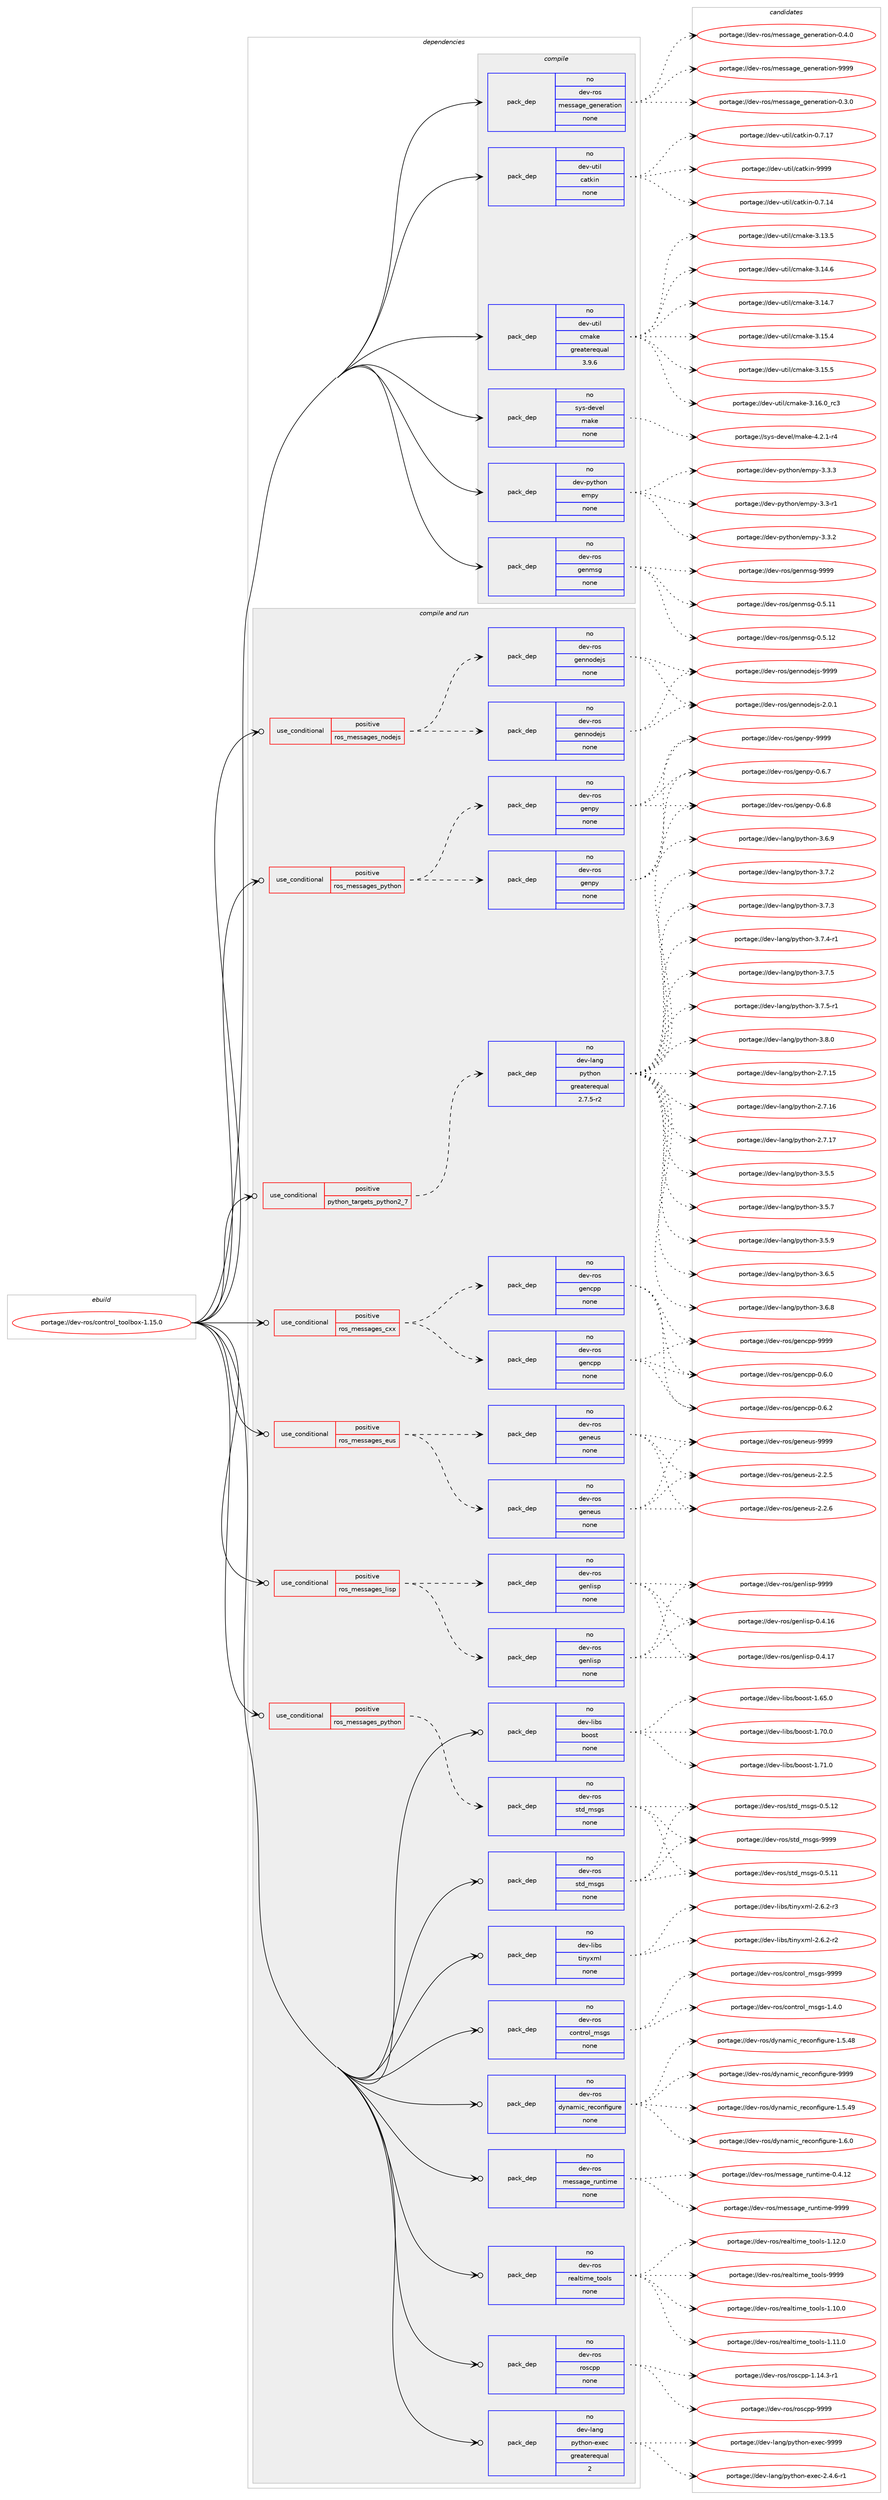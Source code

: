 digraph prolog {

# *************
# Graph options
# *************

newrank=true;
concentrate=true;
compound=true;
graph [rankdir=LR,fontname=Helvetica,fontsize=10,ranksep=1.5];#, ranksep=2.5, nodesep=0.2];
edge  [arrowhead=vee];
node  [fontname=Helvetica,fontsize=10];

# **********
# The ebuild
# **********

subgraph cluster_leftcol {
color=gray;
rank=same;
label=<<i>ebuild</i>>;
id [label="portage://dev-ros/control_toolbox-1.15.0", color=red, width=4, href="../dev-ros/control_toolbox-1.15.0.svg"];
}

# ****************
# The dependencies
# ****************

subgraph cluster_midcol {
color=gray;
label=<<i>dependencies</i>>;
subgraph cluster_compile {
fillcolor="#eeeeee";
style=filled;
label=<<i>compile</i>>;
subgraph pack139416 {
dependency185075 [label=<<TABLE BORDER="0" CELLBORDER="1" CELLSPACING="0" CELLPADDING="4" WIDTH="220"><TR><TD ROWSPAN="6" CELLPADDING="30">pack_dep</TD></TR><TR><TD WIDTH="110">no</TD></TR><TR><TD>dev-python</TD></TR><TR><TD>empy</TD></TR><TR><TD>none</TD></TR><TR><TD></TD></TR></TABLE>>, shape=none, color=blue];
}
id:e -> dependency185075:w [weight=20,style="solid",arrowhead="vee"];
subgraph pack139417 {
dependency185076 [label=<<TABLE BORDER="0" CELLBORDER="1" CELLSPACING="0" CELLPADDING="4" WIDTH="220"><TR><TD ROWSPAN="6" CELLPADDING="30">pack_dep</TD></TR><TR><TD WIDTH="110">no</TD></TR><TR><TD>dev-ros</TD></TR><TR><TD>genmsg</TD></TR><TR><TD>none</TD></TR><TR><TD></TD></TR></TABLE>>, shape=none, color=blue];
}
id:e -> dependency185076:w [weight=20,style="solid",arrowhead="vee"];
subgraph pack139418 {
dependency185077 [label=<<TABLE BORDER="0" CELLBORDER="1" CELLSPACING="0" CELLPADDING="4" WIDTH="220"><TR><TD ROWSPAN="6" CELLPADDING="30">pack_dep</TD></TR><TR><TD WIDTH="110">no</TD></TR><TR><TD>dev-ros</TD></TR><TR><TD>message_generation</TD></TR><TR><TD>none</TD></TR><TR><TD></TD></TR></TABLE>>, shape=none, color=blue];
}
id:e -> dependency185077:w [weight=20,style="solid",arrowhead="vee"];
subgraph pack139419 {
dependency185078 [label=<<TABLE BORDER="0" CELLBORDER="1" CELLSPACING="0" CELLPADDING="4" WIDTH="220"><TR><TD ROWSPAN="6" CELLPADDING="30">pack_dep</TD></TR><TR><TD WIDTH="110">no</TD></TR><TR><TD>dev-util</TD></TR><TR><TD>catkin</TD></TR><TR><TD>none</TD></TR><TR><TD></TD></TR></TABLE>>, shape=none, color=blue];
}
id:e -> dependency185078:w [weight=20,style="solid",arrowhead="vee"];
subgraph pack139420 {
dependency185079 [label=<<TABLE BORDER="0" CELLBORDER="1" CELLSPACING="0" CELLPADDING="4" WIDTH="220"><TR><TD ROWSPAN="6" CELLPADDING="30">pack_dep</TD></TR><TR><TD WIDTH="110">no</TD></TR><TR><TD>dev-util</TD></TR><TR><TD>cmake</TD></TR><TR><TD>greaterequal</TD></TR><TR><TD>3.9.6</TD></TR></TABLE>>, shape=none, color=blue];
}
id:e -> dependency185079:w [weight=20,style="solid",arrowhead="vee"];
subgraph pack139421 {
dependency185080 [label=<<TABLE BORDER="0" CELLBORDER="1" CELLSPACING="0" CELLPADDING="4" WIDTH="220"><TR><TD ROWSPAN="6" CELLPADDING="30">pack_dep</TD></TR><TR><TD WIDTH="110">no</TD></TR><TR><TD>sys-devel</TD></TR><TR><TD>make</TD></TR><TR><TD>none</TD></TR><TR><TD></TD></TR></TABLE>>, shape=none, color=blue];
}
id:e -> dependency185080:w [weight=20,style="solid",arrowhead="vee"];
}
subgraph cluster_compileandrun {
fillcolor="#eeeeee";
style=filled;
label=<<i>compile and run</i>>;
subgraph cond42231 {
dependency185081 [label=<<TABLE BORDER="0" CELLBORDER="1" CELLSPACING="0" CELLPADDING="4"><TR><TD ROWSPAN="3" CELLPADDING="10">use_conditional</TD></TR><TR><TD>positive</TD></TR><TR><TD>python_targets_python2_7</TD></TR></TABLE>>, shape=none, color=red];
subgraph pack139422 {
dependency185082 [label=<<TABLE BORDER="0" CELLBORDER="1" CELLSPACING="0" CELLPADDING="4" WIDTH="220"><TR><TD ROWSPAN="6" CELLPADDING="30">pack_dep</TD></TR><TR><TD WIDTH="110">no</TD></TR><TR><TD>dev-lang</TD></TR><TR><TD>python</TD></TR><TR><TD>greaterequal</TD></TR><TR><TD>2.7.5-r2</TD></TR></TABLE>>, shape=none, color=blue];
}
dependency185081:e -> dependency185082:w [weight=20,style="dashed",arrowhead="vee"];
}
id:e -> dependency185081:w [weight=20,style="solid",arrowhead="odotvee"];
subgraph cond42232 {
dependency185083 [label=<<TABLE BORDER="0" CELLBORDER="1" CELLSPACING="0" CELLPADDING="4"><TR><TD ROWSPAN="3" CELLPADDING="10">use_conditional</TD></TR><TR><TD>positive</TD></TR><TR><TD>ros_messages_cxx</TD></TR></TABLE>>, shape=none, color=red];
subgraph pack139423 {
dependency185084 [label=<<TABLE BORDER="0" CELLBORDER="1" CELLSPACING="0" CELLPADDING="4" WIDTH="220"><TR><TD ROWSPAN="6" CELLPADDING="30">pack_dep</TD></TR><TR><TD WIDTH="110">no</TD></TR><TR><TD>dev-ros</TD></TR><TR><TD>gencpp</TD></TR><TR><TD>none</TD></TR><TR><TD></TD></TR></TABLE>>, shape=none, color=blue];
}
dependency185083:e -> dependency185084:w [weight=20,style="dashed",arrowhead="vee"];
subgraph pack139424 {
dependency185085 [label=<<TABLE BORDER="0" CELLBORDER="1" CELLSPACING="0" CELLPADDING="4" WIDTH="220"><TR><TD ROWSPAN="6" CELLPADDING="30">pack_dep</TD></TR><TR><TD WIDTH="110">no</TD></TR><TR><TD>dev-ros</TD></TR><TR><TD>gencpp</TD></TR><TR><TD>none</TD></TR><TR><TD></TD></TR></TABLE>>, shape=none, color=blue];
}
dependency185083:e -> dependency185085:w [weight=20,style="dashed",arrowhead="vee"];
}
id:e -> dependency185083:w [weight=20,style="solid",arrowhead="odotvee"];
subgraph cond42233 {
dependency185086 [label=<<TABLE BORDER="0" CELLBORDER="1" CELLSPACING="0" CELLPADDING="4"><TR><TD ROWSPAN="3" CELLPADDING="10">use_conditional</TD></TR><TR><TD>positive</TD></TR><TR><TD>ros_messages_eus</TD></TR></TABLE>>, shape=none, color=red];
subgraph pack139425 {
dependency185087 [label=<<TABLE BORDER="0" CELLBORDER="1" CELLSPACING="0" CELLPADDING="4" WIDTH="220"><TR><TD ROWSPAN="6" CELLPADDING="30">pack_dep</TD></TR><TR><TD WIDTH="110">no</TD></TR><TR><TD>dev-ros</TD></TR><TR><TD>geneus</TD></TR><TR><TD>none</TD></TR><TR><TD></TD></TR></TABLE>>, shape=none, color=blue];
}
dependency185086:e -> dependency185087:w [weight=20,style="dashed",arrowhead="vee"];
subgraph pack139426 {
dependency185088 [label=<<TABLE BORDER="0" CELLBORDER="1" CELLSPACING="0" CELLPADDING="4" WIDTH="220"><TR><TD ROWSPAN="6" CELLPADDING="30">pack_dep</TD></TR><TR><TD WIDTH="110">no</TD></TR><TR><TD>dev-ros</TD></TR><TR><TD>geneus</TD></TR><TR><TD>none</TD></TR><TR><TD></TD></TR></TABLE>>, shape=none, color=blue];
}
dependency185086:e -> dependency185088:w [weight=20,style="dashed",arrowhead="vee"];
}
id:e -> dependency185086:w [weight=20,style="solid",arrowhead="odotvee"];
subgraph cond42234 {
dependency185089 [label=<<TABLE BORDER="0" CELLBORDER="1" CELLSPACING="0" CELLPADDING="4"><TR><TD ROWSPAN="3" CELLPADDING="10">use_conditional</TD></TR><TR><TD>positive</TD></TR><TR><TD>ros_messages_lisp</TD></TR></TABLE>>, shape=none, color=red];
subgraph pack139427 {
dependency185090 [label=<<TABLE BORDER="0" CELLBORDER="1" CELLSPACING="0" CELLPADDING="4" WIDTH="220"><TR><TD ROWSPAN="6" CELLPADDING="30">pack_dep</TD></TR><TR><TD WIDTH="110">no</TD></TR><TR><TD>dev-ros</TD></TR><TR><TD>genlisp</TD></TR><TR><TD>none</TD></TR><TR><TD></TD></TR></TABLE>>, shape=none, color=blue];
}
dependency185089:e -> dependency185090:w [weight=20,style="dashed",arrowhead="vee"];
subgraph pack139428 {
dependency185091 [label=<<TABLE BORDER="0" CELLBORDER="1" CELLSPACING="0" CELLPADDING="4" WIDTH="220"><TR><TD ROWSPAN="6" CELLPADDING="30">pack_dep</TD></TR><TR><TD WIDTH="110">no</TD></TR><TR><TD>dev-ros</TD></TR><TR><TD>genlisp</TD></TR><TR><TD>none</TD></TR><TR><TD></TD></TR></TABLE>>, shape=none, color=blue];
}
dependency185089:e -> dependency185091:w [weight=20,style="dashed",arrowhead="vee"];
}
id:e -> dependency185089:w [weight=20,style="solid",arrowhead="odotvee"];
subgraph cond42235 {
dependency185092 [label=<<TABLE BORDER="0" CELLBORDER="1" CELLSPACING="0" CELLPADDING="4"><TR><TD ROWSPAN="3" CELLPADDING="10">use_conditional</TD></TR><TR><TD>positive</TD></TR><TR><TD>ros_messages_nodejs</TD></TR></TABLE>>, shape=none, color=red];
subgraph pack139429 {
dependency185093 [label=<<TABLE BORDER="0" CELLBORDER="1" CELLSPACING="0" CELLPADDING="4" WIDTH="220"><TR><TD ROWSPAN="6" CELLPADDING="30">pack_dep</TD></TR><TR><TD WIDTH="110">no</TD></TR><TR><TD>dev-ros</TD></TR><TR><TD>gennodejs</TD></TR><TR><TD>none</TD></TR><TR><TD></TD></TR></TABLE>>, shape=none, color=blue];
}
dependency185092:e -> dependency185093:w [weight=20,style="dashed",arrowhead="vee"];
subgraph pack139430 {
dependency185094 [label=<<TABLE BORDER="0" CELLBORDER="1" CELLSPACING="0" CELLPADDING="4" WIDTH="220"><TR><TD ROWSPAN="6" CELLPADDING="30">pack_dep</TD></TR><TR><TD WIDTH="110">no</TD></TR><TR><TD>dev-ros</TD></TR><TR><TD>gennodejs</TD></TR><TR><TD>none</TD></TR><TR><TD></TD></TR></TABLE>>, shape=none, color=blue];
}
dependency185092:e -> dependency185094:w [weight=20,style="dashed",arrowhead="vee"];
}
id:e -> dependency185092:w [weight=20,style="solid",arrowhead="odotvee"];
subgraph cond42236 {
dependency185095 [label=<<TABLE BORDER="0" CELLBORDER="1" CELLSPACING="0" CELLPADDING="4"><TR><TD ROWSPAN="3" CELLPADDING="10">use_conditional</TD></TR><TR><TD>positive</TD></TR><TR><TD>ros_messages_python</TD></TR></TABLE>>, shape=none, color=red];
subgraph pack139431 {
dependency185096 [label=<<TABLE BORDER="0" CELLBORDER="1" CELLSPACING="0" CELLPADDING="4" WIDTH="220"><TR><TD ROWSPAN="6" CELLPADDING="30">pack_dep</TD></TR><TR><TD WIDTH="110">no</TD></TR><TR><TD>dev-ros</TD></TR><TR><TD>genpy</TD></TR><TR><TD>none</TD></TR><TR><TD></TD></TR></TABLE>>, shape=none, color=blue];
}
dependency185095:e -> dependency185096:w [weight=20,style="dashed",arrowhead="vee"];
subgraph pack139432 {
dependency185097 [label=<<TABLE BORDER="0" CELLBORDER="1" CELLSPACING="0" CELLPADDING="4" WIDTH="220"><TR><TD ROWSPAN="6" CELLPADDING="30">pack_dep</TD></TR><TR><TD WIDTH="110">no</TD></TR><TR><TD>dev-ros</TD></TR><TR><TD>genpy</TD></TR><TR><TD>none</TD></TR><TR><TD></TD></TR></TABLE>>, shape=none, color=blue];
}
dependency185095:e -> dependency185097:w [weight=20,style="dashed",arrowhead="vee"];
}
id:e -> dependency185095:w [weight=20,style="solid",arrowhead="odotvee"];
subgraph cond42237 {
dependency185098 [label=<<TABLE BORDER="0" CELLBORDER="1" CELLSPACING="0" CELLPADDING="4"><TR><TD ROWSPAN="3" CELLPADDING="10">use_conditional</TD></TR><TR><TD>positive</TD></TR><TR><TD>ros_messages_python</TD></TR></TABLE>>, shape=none, color=red];
subgraph pack139433 {
dependency185099 [label=<<TABLE BORDER="0" CELLBORDER="1" CELLSPACING="0" CELLPADDING="4" WIDTH="220"><TR><TD ROWSPAN="6" CELLPADDING="30">pack_dep</TD></TR><TR><TD WIDTH="110">no</TD></TR><TR><TD>dev-ros</TD></TR><TR><TD>std_msgs</TD></TR><TR><TD>none</TD></TR><TR><TD></TD></TR></TABLE>>, shape=none, color=blue];
}
dependency185098:e -> dependency185099:w [weight=20,style="dashed",arrowhead="vee"];
}
id:e -> dependency185098:w [weight=20,style="solid",arrowhead="odotvee"];
subgraph pack139434 {
dependency185100 [label=<<TABLE BORDER="0" CELLBORDER="1" CELLSPACING="0" CELLPADDING="4" WIDTH="220"><TR><TD ROWSPAN="6" CELLPADDING="30">pack_dep</TD></TR><TR><TD WIDTH="110">no</TD></TR><TR><TD>dev-lang</TD></TR><TR><TD>python-exec</TD></TR><TR><TD>greaterequal</TD></TR><TR><TD>2</TD></TR></TABLE>>, shape=none, color=blue];
}
id:e -> dependency185100:w [weight=20,style="solid",arrowhead="odotvee"];
subgraph pack139435 {
dependency185101 [label=<<TABLE BORDER="0" CELLBORDER="1" CELLSPACING="0" CELLPADDING="4" WIDTH="220"><TR><TD ROWSPAN="6" CELLPADDING="30">pack_dep</TD></TR><TR><TD WIDTH="110">no</TD></TR><TR><TD>dev-libs</TD></TR><TR><TD>boost</TD></TR><TR><TD>none</TD></TR><TR><TD></TD></TR></TABLE>>, shape=none, color=blue];
}
id:e -> dependency185101:w [weight=20,style="solid",arrowhead="odotvee"];
subgraph pack139436 {
dependency185102 [label=<<TABLE BORDER="0" CELLBORDER="1" CELLSPACING="0" CELLPADDING="4" WIDTH="220"><TR><TD ROWSPAN="6" CELLPADDING="30">pack_dep</TD></TR><TR><TD WIDTH="110">no</TD></TR><TR><TD>dev-libs</TD></TR><TR><TD>tinyxml</TD></TR><TR><TD>none</TD></TR><TR><TD></TD></TR></TABLE>>, shape=none, color=blue];
}
id:e -> dependency185102:w [weight=20,style="solid",arrowhead="odotvee"];
subgraph pack139437 {
dependency185103 [label=<<TABLE BORDER="0" CELLBORDER="1" CELLSPACING="0" CELLPADDING="4" WIDTH="220"><TR><TD ROWSPAN="6" CELLPADDING="30">pack_dep</TD></TR><TR><TD WIDTH="110">no</TD></TR><TR><TD>dev-ros</TD></TR><TR><TD>control_msgs</TD></TR><TR><TD>none</TD></TR><TR><TD></TD></TR></TABLE>>, shape=none, color=blue];
}
id:e -> dependency185103:w [weight=20,style="solid",arrowhead="odotvee"];
subgraph pack139438 {
dependency185104 [label=<<TABLE BORDER="0" CELLBORDER="1" CELLSPACING="0" CELLPADDING="4" WIDTH="220"><TR><TD ROWSPAN="6" CELLPADDING="30">pack_dep</TD></TR><TR><TD WIDTH="110">no</TD></TR><TR><TD>dev-ros</TD></TR><TR><TD>dynamic_reconfigure</TD></TR><TR><TD>none</TD></TR><TR><TD></TD></TR></TABLE>>, shape=none, color=blue];
}
id:e -> dependency185104:w [weight=20,style="solid",arrowhead="odotvee"];
subgraph pack139439 {
dependency185105 [label=<<TABLE BORDER="0" CELLBORDER="1" CELLSPACING="0" CELLPADDING="4" WIDTH="220"><TR><TD ROWSPAN="6" CELLPADDING="30">pack_dep</TD></TR><TR><TD WIDTH="110">no</TD></TR><TR><TD>dev-ros</TD></TR><TR><TD>message_runtime</TD></TR><TR><TD>none</TD></TR><TR><TD></TD></TR></TABLE>>, shape=none, color=blue];
}
id:e -> dependency185105:w [weight=20,style="solid",arrowhead="odotvee"];
subgraph pack139440 {
dependency185106 [label=<<TABLE BORDER="0" CELLBORDER="1" CELLSPACING="0" CELLPADDING="4" WIDTH="220"><TR><TD ROWSPAN="6" CELLPADDING="30">pack_dep</TD></TR><TR><TD WIDTH="110">no</TD></TR><TR><TD>dev-ros</TD></TR><TR><TD>realtime_tools</TD></TR><TR><TD>none</TD></TR><TR><TD></TD></TR></TABLE>>, shape=none, color=blue];
}
id:e -> dependency185106:w [weight=20,style="solid",arrowhead="odotvee"];
subgraph pack139441 {
dependency185107 [label=<<TABLE BORDER="0" CELLBORDER="1" CELLSPACING="0" CELLPADDING="4" WIDTH="220"><TR><TD ROWSPAN="6" CELLPADDING="30">pack_dep</TD></TR><TR><TD WIDTH="110">no</TD></TR><TR><TD>dev-ros</TD></TR><TR><TD>roscpp</TD></TR><TR><TD>none</TD></TR><TR><TD></TD></TR></TABLE>>, shape=none, color=blue];
}
id:e -> dependency185107:w [weight=20,style="solid",arrowhead="odotvee"];
subgraph pack139442 {
dependency185108 [label=<<TABLE BORDER="0" CELLBORDER="1" CELLSPACING="0" CELLPADDING="4" WIDTH="220"><TR><TD ROWSPAN="6" CELLPADDING="30">pack_dep</TD></TR><TR><TD WIDTH="110">no</TD></TR><TR><TD>dev-ros</TD></TR><TR><TD>std_msgs</TD></TR><TR><TD>none</TD></TR><TR><TD></TD></TR></TABLE>>, shape=none, color=blue];
}
id:e -> dependency185108:w [weight=20,style="solid",arrowhead="odotvee"];
}
subgraph cluster_run {
fillcolor="#eeeeee";
style=filled;
label=<<i>run</i>>;
}
}

# **************
# The candidates
# **************

subgraph cluster_choices {
rank=same;
color=gray;
label=<<i>candidates</i>>;

subgraph choice139416 {
color=black;
nodesep=1;
choiceportage1001011184511212111610411111047101109112121455146514511449 [label="portage://dev-python/empy-3.3-r1", color=red, width=4,href="../dev-python/empy-3.3-r1.svg"];
choiceportage1001011184511212111610411111047101109112121455146514650 [label="portage://dev-python/empy-3.3.2", color=red, width=4,href="../dev-python/empy-3.3.2.svg"];
choiceportage1001011184511212111610411111047101109112121455146514651 [label="portage://dev-python/empy-3.3.3", color=red, width=4,href="../dev-python/empy-3.3.3.svg"];
dependency185075:e -> choiceportage1001011184511212111610411111047101109112121455146514511449:w [style=dotted,weight="100"];
dependency185075:e -> choiceportage1001011184511212111610411111047101109112121455146514650:w [style=dotted,weight="100"];
dependency185075:e -> choiceportage1001011184511212111610411111047101109112121455146514651:w [style=dotted,weight="100"];
}
subgraph choice139417 {
color=black;
nodesep=1;
choiceportage100101118451141111154710310111010911510345484653464949 [label="portage://dev-ros/genmsg-0.5.11", color=red, width=4,href="../dev-ros/genmsg-0.5.11.svg"];
choiceportage100101118451141111154710310111010911510345484653464950 [label="portage://dev-ros/genmsg-0.5.12", color=red, width=4,href="../dev-ros/genmsg-0.5.12.svg"];
choiceportage10010111845114111115471031011101091151034557575757 [label="portage://dev-ros/genmsg-9999", color=red, width=4,href="../dev-ros/genmsg-9999.svg"];
dependency185076:e -> choiceportage100101118451141111154710310111010911510345484653464949:w [style=dotted,weight="100"];
dependency185076:e -> choiceportage100101118451141111154710310111010911510345484653464950:w [style=dotted,weight="100"];
dependency185076:e -> choiceportage10010111845114111115471031011101091151034557575757:w [style=dotted,weight="100"];
}
subgraph choice139418 {
color=black;
nodesep=1;
choiceportage1001011184511411111547109101115115971031019510310111010111497116105111110454846514648 [label="portage://dev-ros/message_generation-0.3.0", color=red, width=4,href="../dev-ros/message_generation-0.3.0.svg"];
choiceportage1001011184511411111547109101115115971031019510310111010111497116105111110454846524648 [label="portage://dev-ros/message_generation-0.4.0", color=red, width=4,href="../dev-ros/message_generation-0.4.0.svg"];
choiceportage10010111845114111115471091011151159710310195103101110101114971161051111104557575757 [label="portage://dev-ros/message_generation-9999", color=red, width=4,href="../dev-ros/message_generation-9999.svg"];
dependency185077:e -> choiceportage1001011184511411111547109101115115971031019510310111010111497116105111110454846514648:w [style=dotted,weight="100"];
dependency185077:e -> choiceportage1001011184511411111547109101115115971031019510310111010111497116105111110454846524648:w [style=dotted,weight="100"];
dependency185077:e -> choiceportage10010111845114111115471091011151159710310195103101110101114971161051111104557575757:w [style=dotted,weight="100"];
}
subgraph choice139419 {
color=black;
nodesep=1;
choiceportage1001011184511711610510847999711610710511045484655464952 [label="portage://dev-util/catkin-0.7.14", color=red, width=4,href="../dev-util/catkin-0.7.14.svg"];
choiceportage1001011184511711610510847999711610710511045484655464955 [label="portage://dev-util/catkin-0.7.17", color=red, width=4,href="../dev-util/catkin-0.7.17.svg"];
choiceportage100101118451171161051084799971161071051104557575757 [label="portage://dev-util/catkin-9999", color=red, width=4,href="../dev-util/catkin-9999.svg"];
dependency185078:e -> choiceportage1001011184511711610510847999711610710511045484655464952:w [style=dotted,weight="100"];
dependency185078:e -> choiceportage1001011184511711610510847999711610710511045484655464955:w [style=dotted,weight="100"];
dependency185078:e -> choiceportage100101118451171161051084799971161071051104557575757:w [style=dotted,weight="100"];
}
subgraph choice139420 {
color=black;
nodesep=1;
choiceportage1001011184511711610510847991099710710145514649514653 [label="portage://dev-util/cmake-3.13.5", color=red, width=4,href="../dev-util/cmake-3.13.5.svg"];
choiceportage1001011184511711610510847991099710710145514649524654 [label="portage://dev-util/cmake-3.14.6", color=red, width=4,href="../dev-util/cmake-3.14.6.svg"];
choiceportage1001011184511711610510847991099710710145514649524655 [label="portage://dev-util/cmake-3.14.7", color=red, width=4,href="../dev-util/cmake-3.14.7.svg"];
choiceportage1001011184511711610510847991099710710145514649534652 [label="portage://dev-util/cmake-3.15.4", color=red, width=4,href="../dev-util/cmake-3.15.4.svg"];
choiceportage1001011184511711610510847991099710710145514649534653 [label="portage://dev-util/cmake-3.15.5", color=red, width=4,href="../dev-util/cmake-3.15.5.svg"];
choiceportage1001011184511711610510847991099710710145514649544648951149951 [label="portage://dev-util/cmake-3.16.0_rc3", color=red, width=4,href="../dev-util/cmake-3.16.0_rc3.svg"];
dependency185079:e -> choiceportage1001011184511711610510847991099710710145514649514653:w [style=dotted,weight="100"];
dependency185079:e -> choiceportage1001011184511711610510847991099710710145514649524654:w [style=dotted,weight="100"];
dependency185079:e -> choiceportage1001011184511711610510847991099710710145514649524655:w [style=dotted,weight="100"];
dependency185079:e -> choiceportage1001011184511711610510847991099710710145514649534652:w [style=dotted,weight="100"];
dependency185079:e -> choiceportage1001011184511711610510847991099710710145514649534653:w [style=dotted,weight="100"];
dependency185079:e -> choiceportage1001011184511711610510847991099710710145514649544648951149951:w [style=dotted,weight="100"];
}
subgraph choice139421 {
color=black;
nodesep=1;
choiceportage1151211154510010111810110847109971071014552465046494511452 [label="portage://sys-devel/make-4.2.1-r4", color=red, width=4,href="../sys-devel/make-4.2.1-r4.svg"];
dependency185080:e -> choiceportage1151211154510010111810110847109971071014552465046494511452:w [style=dotted,weight="100"];
}
subgraph choice139422 {
color=black;
nodesep=1;
choiceportage10010111845108971101034711212111610411111045504655464953 [label="portage://dev-lang/python-2.7.15", color=red, width=4,href="../dev-lang/python-2.7.15.svg"];
choiceportage10010111845108971101034711212111610411111045504655464954 [label="portage://dev-lang/python-2.7.16", color=red, width=4,href="../dev-lang/python-2.7.16.svg"];
choiceportage10010111845108971101034711212111610411111045504655464955 [label="portage://dev-lang/python-2.7.17", color=red, width=4,href="../dev-lang/python-2.7.17.svg"];
choiceportage100101118451089711010347112121116104111110455146534653 [label="portage://dev-lang/python-3.5.5", color=red, width=4,href="../dev-lang/python-3.5.5.svg"];
choiceportage100101118451089711010347112121116104111110455146534655 [label="portage://dev-lang/python-3.5.7", color=red, width=4,href="../dev-lang/python-3.5.7.svg"];
choiceportage100101118451089711010347112121116104111110455146534657 [label="portage://dev-lang/python-3.5.9", color=red, width=4,href="../dev-lang/python-3.5.9.svg"];
choiceportage100101118451089711010347112121116104111110455146544653 [label="portage://dev-lang/python-3.6.5", color=red, width=4,href="../dev-lang/python-3.6.5.svg"];
choiceportage100101118451089711010347112121116104111110455146544656 [label="portage://dev-lang/python-3.6.8", color=red, width=4,href="../dev-lang/python-3.6.8.svg"];
choiceportage100101118451089711010347112121116104111110455146544657 [label="portage://dev-lang/python-3.6.9", color=red, width=4,href="../dev-lang/python-3.6.9.svg"];
choiceportage100101118451089711010347112121116104111110455146554650 [label="portage://dev-lang/python-3.7.2", color=red, width=4,href="../dev-lang/python-3.7.2.svg"];
choiceportage100101118451089711010347112121116104111110455146554651 [label="portage://dev-lang/python-3.7.3", color=red, width=4,href="../dev-lang/python-3.7.3.svg"];
choiceportage1001011184510897110103471121211161041111104551465546524511449 [label="portage://dev-lang/python-3.7.4-r1", color=red, width=4,href="../dev-lang/python-3.7.4-r1.svg"];
choiceportage100101118451089711010347112121116104111110455146554653 [label="portage://dev-lang/python-3.7.5", color=red, width=4,href="../dev-lang/python-3.7.5.svg"];
choiceportage1001011184510897110103471121211161041111104551465546534511449 [label="portage://dev-lang/python-3.7.5-r1", color=red, width=4,href="../dev-lang/python-3.7.5-r1.svg"];
choiceportage100101118451089711010347112121116104111110455146564648 [label="portage://dev-lang/python-3.8.0", color=red, width=4,href="../dev-lang/python-3.8.0.svg"];
dependency185082:e -> choiceportage10010111845108971101034711212111610411111045504655464953:w [style=dotted,weight="100"];
dependency185082:e -> choiceportage10010111845108971101034711212111610411111045504655464954:w [style=dotted,weight="100"];
dependency185082:e -> choiceportage10010111845108971101034711212111610411111045504655464955:w [style=dotted,weight="100"];
dependency185082:e -> choiceportage100101118451089711010347112121116104111110455146534653:w [style=dotted,weight="100"];
dependency185082:e -> choiceportage100101118451089711010347112121116104111110455146534655:w [style=dotted,weight="100"];
dependency185082:e -> choiceportage100101118451089711010347112121116104111110455146534657:w [style=dotted,weight="100"];
dependency185082:e -> choiceportage100101118451089711010347112121116104111110455146544653:w [style=dotted,weight="100"];
dependency185082:e -> choiceportage100101118451089711010347112121116104111110455146544656:w [style=dotted,weight="100"];
dependency185082:e -> choiceportage100101118451089711010347112121116104111110455146544657:w [style=dotted,weight="100"];
dependency185082:e -> choiceportage100101118451089711010347112121116104111110455146554650:w [style=dotted,weight="100"];
dependency185082:e -> choiceportage100101118451089711010347112121116104111110455146554651:w [style=dotted,weight="100"];
dependency185082:e -> choiceportage1001011184510897110103471121211161041111104551465546524511449:w [style=dotted,weight="100"];
dependency185082:e -> choiceportage100101118451089711010347112121116104111110455146554653:w [style=dotted,weight="100"];
dependency185082:e -> choiceportage1001011184510897110103471121211161041111104551465546534511449:w [style=dotted,weight="100"];
dependency185082:e -> choiceportage100101118451089711010347112121116104111110455146564648:w [style=dotted,weight="100"];
}
subgraph choice139423 {
color=black;
nodesep=1;
choiceportage100101118451141111154710310111099112112454846544648 [label="portage://dev-ros/gencpp-0.6.0", color=red, width=4,href="../dev-ros/gencpp-0.6.0.svg"];
choiceportage100101118451141111154710310111099112112454846544650 [label="portage://dev-ros/gencpp-0.6.2", color=red, width=4,href="../dev-ros/gencpp-0.6.2.svg"];
choiceportage1001011184511411111547103101110991121124557575757 [label="portage://dev-ros/gencpp-9999", color=red, width=4,href="../dev-ros/gencpp-9999.svg"];
dependency185084:e -> choiceportage100101118451141111154710310111099112112454846544648:w [style=dotted,weight="100"];
dependency185084:e -> choiceportage100101118451141111154710310111099112112454846544650:w [style=dotted,weight="100"];
dependency185084:e -> choiceportage1001011184511411111547103101110991121124557575757:w [style=dotted,weight="100"];
}
subgraph choice139424 {
color=black;
nodesep=1;
choiceportage100101118451141111154710310111099112112454846544648 [label="portage://dev-ros/gencpp-0.6.0", color=red, width=4,href="../dev-ros/gencpp-0.6.0.svg"];
choiceportage100101118451141111154710310111099112112454846544650 [label="portage://dev-ros/gencpp-0.6.2", color=red, width=4,href="../dev-ros/gencpp-0.6.2.svg"];
choiceportage1001011184511411111547103101110991121124557575757 [label="portage://dev-ros/gencpp-9999", color=red, width=4,href="../dev-ros/gencpp-9999.svg"];
dependency185085:e -> choiceportage100101118451141111154710310111099112112454846544648:w [style=dotted,weight="100"];
dependency185085:e -> choiceportage100101118451141111154710310111099112112454846544650:w [style=dotted,weight="100"];
dependency185085:e -> choiceportage1001011184511411111547103101110991121124557575757:w [style=dotted,weight="100"];
}
subgraph choice139425 {
color=black;
nodesep=1;
choiceportage1001011184511411111547103101110101117115455046504653 [label="portage://dev-ros/geneus-2.2.5", color=red, width=4,href="../dev-ros/geneus-2.2.5.svg"];
choiceportage1001011184511411111547103101110101117115455046504654 [label="portage://dev-ros/geneus-2.2.6", color=red, width=4,href="../dev-ros/geneus-2.2.6.svg"];
choiceportage10010111845114111115471031011101011171154557575757 [label="portage://dev-ros/geneus-9999", color=red, width=4,href="../dev-ros/geneus-9999.svg"];
dependency185087:e -> choiceportage1001011184511411111547103101110101117115455046504653:w [style=dotted,weight="100"];
dependency185087:e -> choiceportage1001011184511411111547103101110101117115455046504654:w [style=dotted,weight="100"];
dependency185087:e -> choiceportage10010111845114111115471031011101011171154557575757:w [style=dotted,weight="100"];
}
subgraph choice139426 {
color=black;
nodesep=1;
choiceportage1001011184511411111547103101110101117115455046504653 [label="portage://dev-ros/geneus-2.2.5", color=red, width=4,href="../dev-ros/geneus-2.2.5.svg"];
choiceportage1001011184511411111547103101110101117115455046504654 [label="portage://dev-ros/geneus-2.2.6", color=red, width=4,href="../dev-ros/geneus-2.2.6.svg"];
choiceportage10010111845114111115471031011101011171154557575757 [label="portage://dev-ros/geneus-9999", color=red, width=4,href="../dev-ros/geneus-9999.svg"];
dependency185088:e -> choiceportage1001011184511411111547103101110101117115455046504653:w [style=dotted,weight="100"];
dependency185088:e -> choiceportage1001011184511411111547103101110101117115455046504654:w [style=dotted,weight="100"];
dependency185088:e -> choiceportage10010111845114111115471031011101011171154557575757:w [style=dotted,weight="100"];
}
subgraph choice139427 {
color=black;
nodesep=1;
choiceportage100101118451141111154710310111010810511511245484652464954 [label="portage://dev-ros/genlisp-0.4.16", color=red, width=4,href="../dev-ros/genlisp-0.4.16.svg"];
choiceportage100101118451141111154710310111010810511511245484652464955 [label="portage://dev-ros/genlisp-0.4.17", color=red, width=4,href="../dev-ros/genlisp-0.4.17.svg"];
choiceportage10010111845114111115471031011101081051151124557575757 [label="portage://dev-ros/genlisp-9999", color=red, width=4,href="../dev-ros/genlisp-9999.svg"];
dependency185090:e -> choiceportage100101118451141111154710310111010810511511245484652464954:w [style=dotted,weight="100"];
dependency185090:e -> choiceportage100101118451141111154710310111010810511511245484652464955:w [style=dotted,weight="100"];
dependency185090:e -> choiceportage10010111845114111115471031011101081051151124557575757:w [style=dotted,weight="100"];
}
subgraph choice139428 {
color=black;
nodesep=1;
choiceportage100101118451141111154710310111010810511511245484652464954 [label="portage://dev-ros/genlisp-0.4.16", color=red, width=4,href="../dev-ros/genlisp-0.4.16.svg"];
choiceportage100101118451141111154710310111010810511511245484652464955 [label="portage://dev-ros/genlisp-0.4.17", color=red, width=4,href="../dev-ros/genlisp-0.4.17.svg"];
choiceportage10010111845114111115471031011101081051151124557575757 [label="portage://dev-ros/genlisp-9999", color=red, width=4,href="../dev-ros/genlisp-9999.svg"];
dependency185091:e -> choiceportage100101118451141111154710310111010810511511245484652464954:w [style=dotted,weight="100"];
dependency185091:e -> choiceportage100101118451141111154710310111010810511511245484652464955:w [style=dotted,weight="100"];
dependency185091:e -> choiceportage10010111845114111115471031011101081051151124557575757:w [style=dotted,weight="100"];
}
subgraph choice139429 {
color=black;
nodesep=1;
choiceportage1001011184511411111547103101110110111100101106115455046484649 [label="portage://dev-ros/gennodejs-2.0.1", color=red, width=4,href="../dev-ros/gennodejs-2.0.1.svg"];
choiceportage10010111845114111115471031011101101111001011061154557575757 [label="portage://dev-ros/gennodejs-9999", color=red, width=4,href="../dev-ros/gennodejs-9999.svg"];
dependency185093:e -> choiceportage1001011184511411111547103101110110111100101106115455046484649:w [style=dotted,weight="100"];
dependency185093:e -> choiceportage10010111845114111115471031011101101111001011061154557575757:w [style=dotted,weight="100"];
}
subgraph choice139430 {
color=black;
nodesep=1;
choiceportage1001011184511411111547103101110110111100101106115455046484649 [label="portage://dev-ros/gennodejs-2.0.1", color=red, width=4,href="../dev-ros/gennodejs-2.0.1.svg"];
choiceportage10010111845114111115471031011101101111001011061154557575757 [label="portage://dev-ros/gennodejs-9999", color=red, width=4,href="../dev-ros/gennodejs-9999.svg"];
dependency185094:e -> choiceportage1001011184511411111547103101110110111100101106115455046484649:w [style=dotted,weight="100"];
dependency185094:e -> choiceportage10010111845114111115471031011101101111001011061154557575757:w [style=dotted,weight="100"];
}
subgraph choice139431 {
color=black;
nodesep=1;
choiceportage1001011184511411111547103101110112121454846544655 [label="portage://dev-ros/genpy-0.6.7", color=red, width=4,href="../dev-ros/genpy-0.6.7.svg"];
choiceportage1001011184511411111547103101110112121454846544656 [label="portage://dev-ros/genpy-0.6.8", color=red, width=4,href="../dev-ros/genpy-0.6.8.svg"];
choiceportage10010111845114111115471031011101121214557575757 [label="portage://dev-ros/genpy-9999", color=red, width=4,href="../dev-ros/genpy-9999.svg"];
dependency185096:e -> choiceportage1001011184511411111547103101110112121454846544655:w [style=dotted,weight="100"];
dependency185096:e -> choiceportage1001011184511411111547103101110112121454846544656:w [style=dotted,weight="100"];
dependency185096:e -> choiceportage10010111845114111115471031011101121214557575757:w [style=dotted,weight="100"];
}
subgraph choice139432 {
color=black;
nodesep=1;
choiceportage1001011184511411111547103101110112121454846544655 [label="portage://dev-ros/genpy-0.6.7", color=red, width=4,href="../dev-ros/genpy-0.6.7.svg"];
choiceportage1001011184511411111547103101110112121454846544656 [label="portage://dev-ros/genpy-0.6.8", color=red, width=4,href="../dev-ros/genpy-0.6.8.svg"];
choiceportage10010111845114111115471031011101121214557575757 [label="portage://dev-ros/genpy-9999", color=red, width=4,href="../dev-ros/genpy-9999.svg"];
dependency185097:e -> choiceportage1001011184511411111547103101110112121454846544655:w [style=dotted,weight="100"];
dependency185097:e -> choiceportage1001011184511411111547103101110112121454846544656:w [style=dotted,weight="100"];
dependency185097:e -> choiceportage10010111845114111115471031011101121214557575757:w [style=dotted,weight="100"];
}
subgraph choice139433 {
color=black;
nodesep=1;
choiceportage10010111845114111115471151161009510911510311545484653464949 [label="portage://dev-ros/std_msgs-0.5.11", color=red, width=4,href="../dev-ros/std_msgs-0.5.11.svg"];
choiceportage10010111845114111115471151161009510911510311545484653464950 [label="portage://dev-ros/std_msgs-0.5.12", color=red, width=4,href="../dev-ros/std_msgs-0.5.12.svg"];
choiceportage1001011184511411111547115116100951091151031154557575757 [label="portage://dev-ros/std_msgs-9999", color=red, width=4,href="../dev-ros/std_msgs-9999.svg"];
dependency185099:e -> choiceportage10010111845114111115471151161009510911510311545484653464949:w [style=dotted,weight="100"];
dependency185099:e -> choiceportage10010111845114111115471151161009510911510311545484653464950:w [style=dotted,weight="100"];
dependency185099:e -> choiceportage1001011184511411111547115116100951091151031154557575757:w [style=dotted,weight="100"];
}
subgraph choice139434 {
color=black;
nodesep=1;
choiceportage10010111845108971101034711212111610411111045101120101994550465246544511449 [label="portage://dev-lang/python-exec-2.4.6-r1", color=red, width=4,href="../dev-lang/python-exec-2.4.6-r1.svg"];
choiceportage10010111845108971101034711212111610411111045101120101994557575757 [label="portage://dev-lang/python-exec-9999", color=red, width=4,href="../dev-lang/python-exec-9999.svg"];
dependency185100:e -> choiceportage10010111845108971101034711212111610411111045101120101994550465246544511449:w [style=dotted,weight="100"];
dependency185100:e -> choiceportage10010111845108971101034711212111610411111045101120101994557575757:w [style=dotted,weight="100"];
}
subgraph choice139435 {
color=black;
nodesep=1;
choiceportage1001011184510810598115479811111111511645494654534648 [label="portage://dev-libs/boost-1.65.0", color=red, width=4,href="../dev-libs/boost-1.65.0.svg"];
choiceportage1001011184510810598115479811111111511645494655484648 [label="portage://dev-libs/boost-1.70.0", color=red, width=4,href="../dev-libs/boost-1.70.0.svg"];
choiceportage1001011184510810598115479811111111511645494655494648 [label="portage://dev-libs/boost-1.71.0", color=red, width=4,href="../dev-libs/boost-1.71.0.svg"];
dependency185101:e -> choiceportage1001011184510810598115479811111111511645494654534648:w [style=dotted,weight="100"];
dependency185101:e -> choiceportage1001011184510810598115479811111111511645494655484648:w [style=dotted,weight="100"];
dependency185101:e -> choiceportage1001011184510810598115479811111111511645494655494648:w [style=dotted,weight="100"];
}
subgraph choice139436 {
color=black;
nodesep=1;
choiceportage1001011184510810598115471161051101211201091084550465446504511450 [label="portage://dev-libs/tinyxml-2.6.2-r2", color=red, width=4,href="../dev-libs/tinyxml-2.6.2-r2.svg"];
choiceportage1001011184510810598115471161051101211201091084550465446504511451 [label="portage://dev-libs/tinyxml-2.6.2-r3", color=red, width=4,href="../dev-libs/tinyxml-2.6.2-r3.svg"];
dependency185102:e -> choiceportage1001011184510810598115471161051101211201091084550465446504511450:w [style=dotted,weight="100"];
dependency185102:e -> choiceportage1001011184510810598115471161051101211201091084550465446504511451:w [style=dotted,weight="100"];
}
subgraph choice139437 {
color=black;
nodesep=1;
choiceportage10010111845114111115479911111011611411110895109115103115454946524648 [label="portage://dev-ros/control_msgs-1.4.0", color=red, width=4,href="../dev-ros/control_msgs-1.4.0.svg"];
choiceportage100101118451141111154799111110116114111108951091151031154557575757 [label="portage://dev-ros/control_msgs-9999", color=red, width=4,href="../dev-ros/control_msgs-9999.svg"];
dependency185103:e -> choiceportage10010111845114111115479911111011611411110895109115103115454946524648:w [style=dotted,weight="100"];
dependency185103:e -> choiceportage100101118451141111154799111110116114111108951091151031154557575757:w [style=dotted,weight="100"];
}
subgraph choice139438 {
color=black;
nodesep=1;
choiceportage10010111845114111115471001211109710910599951141019911111010210510311711410145494653465256 [label="portage://dev-ros/dynamic_reconfigure-1.5.48", color=red, width=4,href="../dev-ros/dynamic_reconfigure-1.5.48.svg"];
choiceportage10010111845114111115471001211109710910599951141019911111010210510311711410145494653465257 [label="portage://dev-ros/dynamic_reconfigure-1.5.49", color=red, width=4,href="../dev-ros/dynamic_reconfigure-1.5.49.svg"];
choiceportage100101118451141111154710012111097109105999511410199111110102105103117114101454946544648 [label="portage://dev-ros/dynamic_reconfigure-1.6.0", color=red, width=4,href="../dev-ros/dynamic_reconfigure-1.6.0.svg"];
choiceportage1001011184511411111547100121110971091059995114101991111101021051031171141014557575757 [label="portage://dev-ros/dynamic_reconfigure-9999", color=red, width=4,href="../dev-ros/dynamic_reconfigure-9999.svg"];
dependency185104:e -> choiceportage10010111845114111115471001211109710910599951141019911111010210510311711410145494653465256:w [style=dotted,weight="100"];
dependency185104:e -> choiceportage10010111845114111115471001211109710910599951141019911111010210510311711410145494653465257:w [style=dotted,weight="100"];
dependency185104:e -> choiceportage100101118451141111154710012111097109105999511410199111110102105103117114101454946544648:w [style=dotted,weight="100"];
dependency185104:e -> choiceportage1001011184511411111547100121110971091059995114101991111101021051031171141014557575757:w [style=dotted,weight="100"];
}
subgraph choice139439 {
color=black;
nodesep=1;
choiceportage1001011184511411111547109101115115971031019511411711011610510910145484652464950 [label="portage://dev-ros/message_runtime-0.4.12", color=red, width=4,href="../dev-ros/message_runtime-0.4.12.svg"];
choiceportage100101118451141111154710910111511597103101951141171101161051091014557575757 [label="portage://dev-ros/message_runtime-9999", color=red, width=4,href="../dev-ros/message_runtime-9999.svg"];
dependency185105:e -> choiceportage1001011184511411111547109101115115971031019511411711011610510910145484652464950:w [style=dotted,weight="100"];
dependency185105:e -> choiceportage100101118451141111154710910111511597103101951141171101161051091014557575757:w [style=dotted,weight="100"];
}
subgraph choice139440 {
color=black;
nodesep=1;
choiceportage1001011184511411111547114101971081161051091019511611111110811545494649484648 [label="portage://dev-ros/realtime_tools-1.10.0", color=red, width=4,href="../dev-ros/realtime_tools-1.10.0.svg"];
choiceportage1001011184511411111547114101971081161051091019511611111110811545494649494648 [label="portage://dev-ros/realtime_tools-1.11.0", color=red, width=4,href="../dev-ros/realtime_tools-1.11.0.svg"];
choiceportage1001011184511411111547114101971081161051091019511611111110811545494649504648 [label="portage://dev-ros/realtime_tools-1.12.0", color=red, width=4,href="../dev-ros/realtime_tools-1.12.0.svg"];
choiceportage100101118451141111154711410197108116105109101951161111111081154557575757 [label="portage://dev-ros/realtime_tools-9999", color=red, width=4,href="../dev-ros/realtime_tools-9999.svg"];
dependency185106:e -> choiceportage1001011184511411111547114101971081161051091019511611111110811545494649484648:w [style=dotted,weight="100"];
dependency185106:e -> choiceportage1001011184511411111547114101971081161051091019511611111110811545494649494648:w [style=dotted,weight="100"];
dependency185106:e -> choiceportage1001011184511411111547114101971081161051091019511611111110811545494649504648:w [style=dotted,weight="100"];
dependency185106:e -> choiceportage100101118451141111154711410197108116105109101951161111111081154557575757:w [style=dotted,weight="100"];
}
subgraph choice139441 {
color=black;
nodesep=1;
choiceportage100101118451141111154711411111599112112454946495246514511449 [label="portage://dev-ros/roscpp-1.14.3-r1", color=red, width=4,href="../dev-ros/roscpp-1.14.3-r1.svg"];
choiceportage1001011184511411111547114111115991121124557575757 [label="portage://dev-ros/roscpp-9999", color=red, width=4,href="../dev-ros/roscpp-9999.svg"];
dependency185107:e -> choiceportage100101118451141111154711411111599112112454946495246514511449:w [style=dotted,weight="100"];
dependency185107:e -> choiceportage1001011184511411111547114111115991121124557575757:w [style=dotted,weight="100"];
}
subgraph choice139442 {
color=black;
nodesep=1;
choiceportage10010111845114111115471151161009510911510311545484653464949 [label="portage://dev-ros/std_msgs-0.5.11", color=red, width=4,href="../dev-ros/std_msgs-0.5.11.svg"];
choiceportage10010111845114111115471151161009510911510311545484653464950 [label="portage://dev-ros/std_msgs-0.5.12", color=red, width=4,href="../dev-ros/std_msgs-0.5.12.svg"];
choiceportage1001011184511411111547115116100951091151031154557575757 [label="portage://dev-ros/std_msgs-9999", color=red, width=4,href="../dev-ros/std_msgs-9999.svg"];
dependency185108:e -> choiceportage10010111845114111115471151161009510911510311545484653464949:w [style=dotted,weight="100"];
dependency185108:e -> choiceportage10010111845114111115471151161009510911510311545484653464950:w [style=dotted,weight="100"];
dependency185108:e -> choiceportage1001011184511411111547115116100951091151031154557575757:w [style=dotted,weight="100"];
}
}

}
